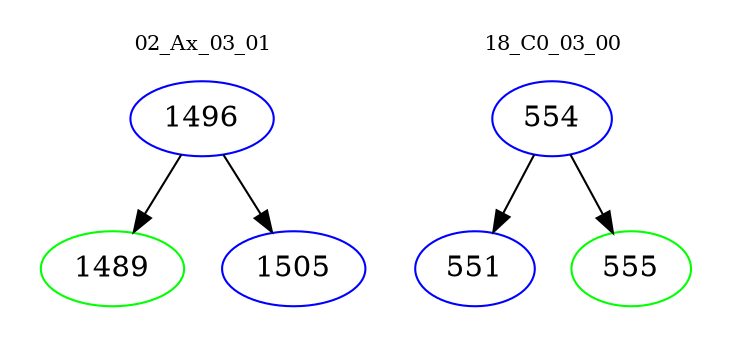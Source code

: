 digraph{
subgraph cluster_0 {
color = white
label = "02_Ax_03_01";
fontsize=10;
T0_1496 [label="1496", color="blue"]
T0_1496 -> T0_1489 [color="black"]
T0_1489 [label="1489", color="green"]
T0_1496 -> T0_1505 [color="black"]
T0_1505 [label="1505", color="blue"]
}
subgraph cluster_1 {
color = white
label = "18_C0_03_00";
fontsize=10;
T1_554 [label="554", color="blue"]
T1_554 -> T1_551 [color="black"]
T1_551 [label="551", color="blue"]
T1_554 -> T1_555 [color="black"]
T1_555 [label="555", color="green"]
}
}
